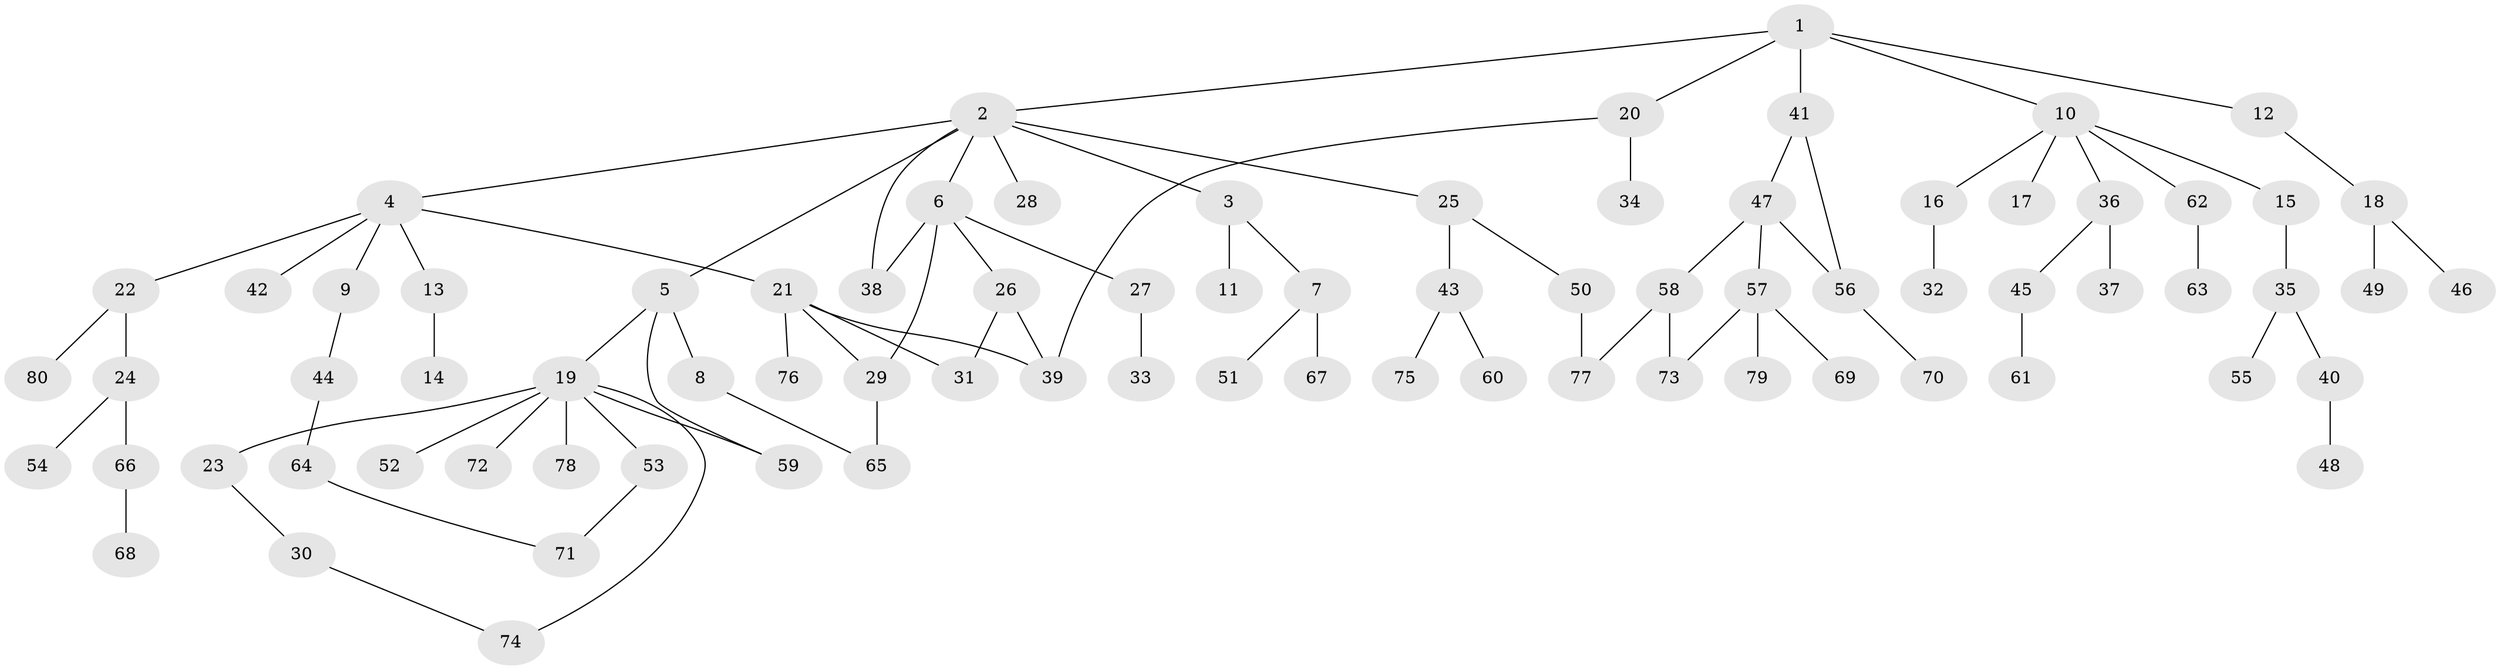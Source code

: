 // original degree distribution, {5: 0.022727272727272728, 8: 0.007575757575757576, 3: 0.14393939393939395, 7: 0.015151515151515152, 4: 0.06818181818181818, 2: 0.3787878787878788, 1: 0.3560606060606061, 9: 0.007575757575757576}
// Generated by graph-tools (version 1.1) at 2025/48/03/04/25 22:48:54]
// undirected, 80 vertices, 91 edges
graph export_dot {
  node [color=gray90,style=filled];
  1;
  2;
  3;
  4;
  5;
  6;
  7;
  8;
  9;
  10;
  11;
  12;
  13;
  14;
  15;
  16;
  17;
  18;
  19;
  20;
  21;
  22;
  23;
  24;
  25;
  26;
  27;
  28;
  29;
  30;
  31;
  32;
  33;
  34;
  35;
  36;
  37;
  38;
  39;
  40;
  41;
  42;
  43;
  44;
  45;
  46;
  47;
  48;
  49;
  50;
  51;
  52;
  53;
  54;
  55;
  56;
  57;
  58;
  59;
  60;
  61;
  62;
  63;
  64;
  65;
  66;
  67;
  68;
  69;
  70;
  71;
  72;
  73;
  74;
  75;
  76;
  77;
  78;
  79;
  80;
  1 -- 2 [weight=1.0];
  1 -- 10 [weight=1.0];
  1 -- 12 [weight=1.0];
  1 -- 20 [weight=1.0];
  1 -- 41 [weight=1.0];
  2 -- 3 [weight=1.0];
  2 -- 4 [weight=1.0];
  2 -- 5 [weight=1.0];
  2 -- 6 [weight=1.0];
  2 -- 25 [weight=1.0];
  2 -- 28 [weight=1.0];
  2 -- 38 [weight=1.0];
  3 -- 7 [weight=1.0];
  3 -- 11 [weight=1.0];
  4 -- 9 [weight=1.0];
  4 -- 13 [weight=1.0];
  4 -- 21 [weight=1.0];
  4 -- 22 [weight=1.0];
  4 -- 42 [weight=1.0];
  5 -- 8 [weight=1.0];
  5 -- 19 [weight=1.0];
  5 -- 59 [weight=1.0];
  6 -- 26 [weight=1.0];
  6 -- 27 [weight=1.0];
  6 -- 29 [weight=1.0];
  6 -- 38 [weight=1.0];
  7 -- 51 [weight=1.0];
  7 -- 67 [weight=1.0];
  8 -- 65 [weight=1.0];
  9 -- 44 [weight=1.0];
  10 -- 15 [weight=1.0];
  10 -- 16 [weight=1.0];
  10 -- 17 [weight=1.0];
  10 -- 36 [weight=1.0];
  10 -- 62 [weight=1.0];
  12 -- 18 [weight=1.0];
  13 -- 14 [weight=1.0];
  15 -- 35 [weight=1.0];
  16 -- 32 [weight=1.0];
  18 -- 46 [weight=1.0];
  18 -- 49 [weight=1.0];
  19 -- 23 [weight=1.0];
  19 -- 52 [weight=1.0];
  19 -- 53 [weight=1.0];
  19 -- 59 [weight=1.0];
  19 -- 72 [weight=1.0];
  19 -- 74 [weight=1.0];
  19 -- 78 [weight=1.0];
  20 -- 34 [weight=1.0];
  20 -- 39 [weight=1.0];
  21 -- 29 [weight=1.0];
  21 -- 31 [weight=1.0];
  21 -- 39 [weight=1.0];
  21 -- 76 [weight=1.0];
  22 -- 24 [weight=1.0];
  22 -- 80 [weight=1.0];
  23 -- 30 [weight=1.0];
  24 -- 54 [weight=1.0];
  24 -- 66 [weight=1.0];
  25 -- 43 [weight=1.0];
  25 -- 50 [weight=1.0];
  26 -- 31 [weight=1.0];
  26 -- 39 [weight=1.0];
  27 -- 33 [weight=1.0];
  29 -- 65 [weight=1.0];
  30 -- 74 [weight=1.0];
  35 -- 40 [weight=1.0];
  35 -- 55 [weight=1.0];
  36 -- 37 [weight=1.0];
  36 -- 45 [weight=1.0];
  40 -- 48 [weight=1.0];
  41 -- 47 [weight=1.0];
  41 -- 56 [weight=1.0];
  43 -- 60 [weight=1.0];
  43 -- 75 [weight=1.0];
  44 -- 64 [weight=1.0];
  45 -- 61 [weight=1.0];
  47 -- 56 [weight=1.0];
  47 -- 57 [weight=1.0];
  47 -- 58 [weight=1.0];
  50 -- 77 [weight=1.0];
  53 -- 71 [weight=1.0];
  56 -- 70 [weight=1.0];
  57 -- 69 [weight=1.0];
  57 -- 73 [weight=1.0];
  57 -- 79 [weight=1.0];
  58 -- 73 [weight=1.0];
  58 -- 77 [weight=1.0];
  62 -- 63 [weight=1.0];
  64 -- 71 [weight=1.0];
  66 -- 68 [weight=1.0];
}
